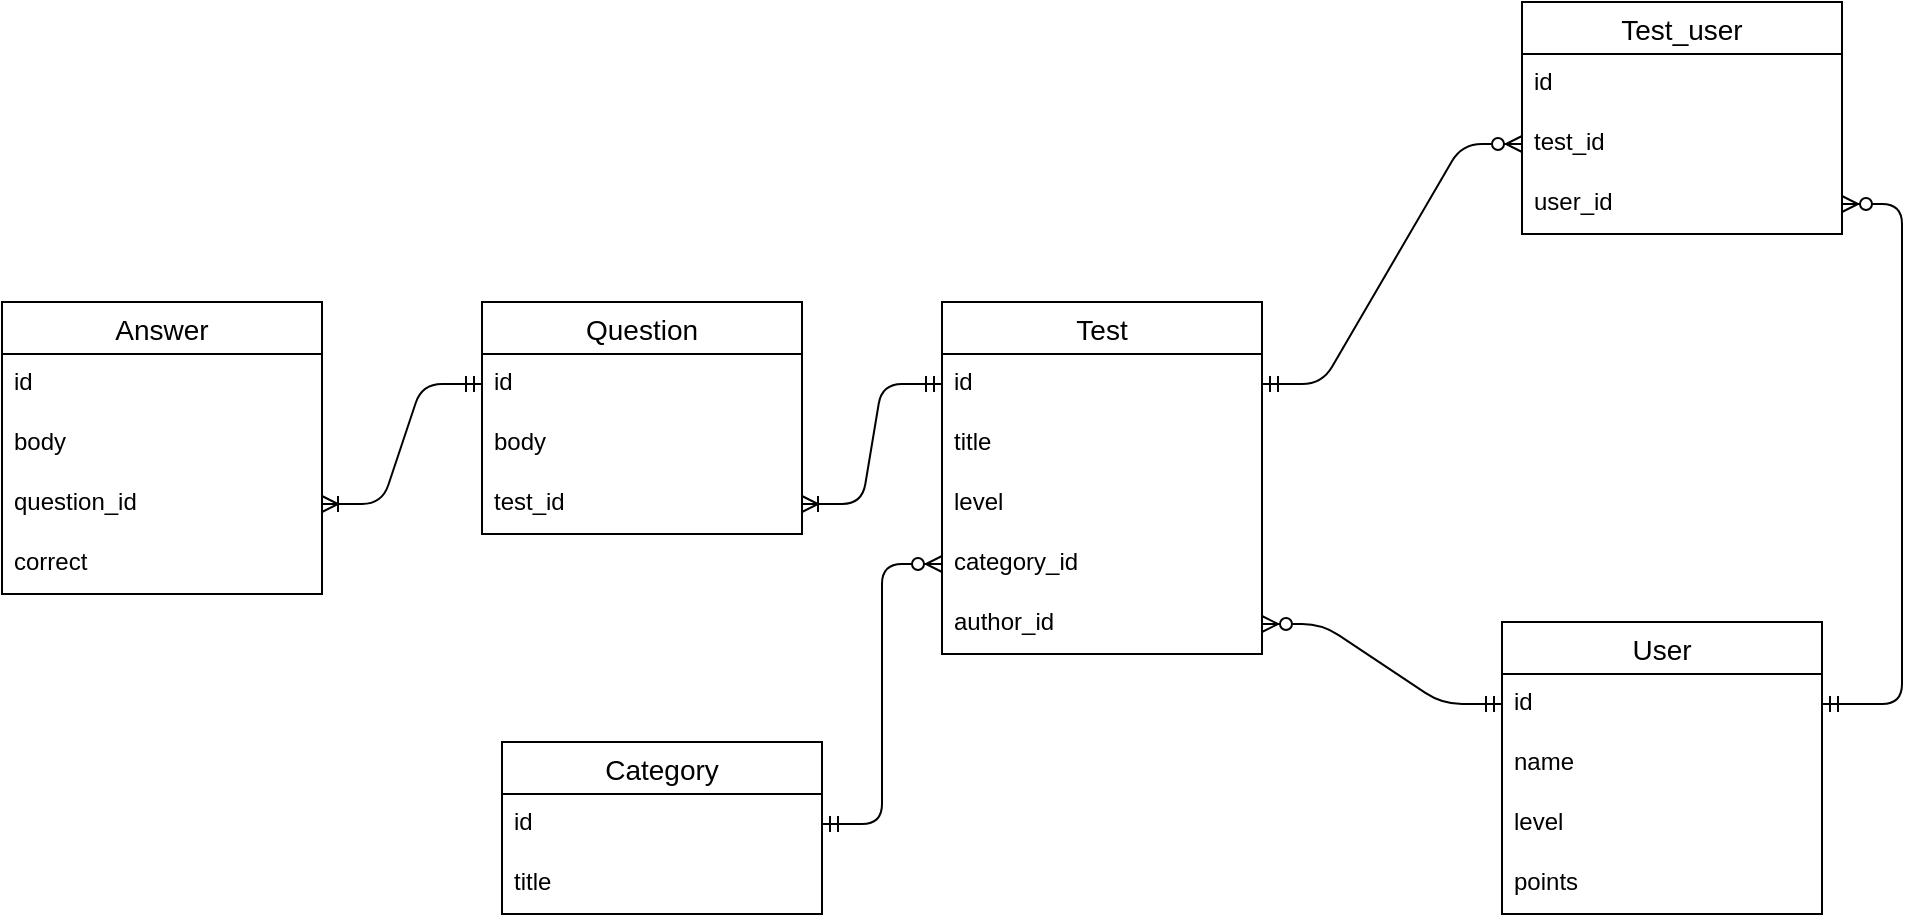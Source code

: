 <mxfile version="16.5.2" type="github">
  <diagram id="R2lEEEUBdFMjLlhIrx00" name="Page-1">
    <mxGraphModel dx="2272" dy="762" grid="1" gridSize="10" guides="1" tooltips="1" connect="1" arrows="1" fold="1" page="1" pageScale="1" pageWidth="850" pageHeight="1100" math="0" shadow="0" extFonts="Permanent Marker^https://fonts.googleapis.com/css?family=Permanent+Marker">
      <root>
        <mxCell id="0" />
        <mxCell id="1" parent="0" />
        <mxCell id="z7F1nYiFLRs2ypBUjjNm-49" value="Test" style="swimlane;fontStyle=0;childLayout=stackLayout;horizontal=1;startSize=26;horizontalStack=0;resizeParent=1;resizeParentMax=0;resizeLast=0;collapsible=1;marginBottom=0;align=center;fontSize=14;" parent="1" vertex="1">
          <mxGeometry x="340" y="230" width="160" height="176" as="geometry">
            <mxRectangle x="90" y="60" width="60" height="26" as="alternateBounds" />
          </mxGeometry>
        </mxCell>
        <mxCell id="z7F1nYiFLRs2ypBUjjNm-89" value="id" style="text;strokeColor=none;fillColor=none;spacingLeft=4;spacingRight=4;overflow=hidden;rotatable=0;points=[[0,0.5],[1,0.5]];portConstraint=eastwest;fontSize=12;" parent="z7F1nYiFLRs2ypBUjjNm-49" vertex="1">
          <mxGeometry y="26" width="160" height="30" as="geometry" />
        </mxCell>
        <mxCell id="z7F1nYiFLRs2ypBUjjNm-51" value="title" style="text;strokeColor=none;fillColor=none;spacingLeft=4;spacingRight=4;overflow=hidden;rotatable=0;points=[[0,0.5],[1,0.5]];portConstraint=eastwest;fontSize=12;" parent="z7F1nYiFLRs2ypBUjjNm-49" vertex="1">
          <mxGeometry y="56" width="160" height="30" as="geometry" />
        </mxCell>
        <mxCell id="z7F1nYiFLRs2ypBUjjNm-52" value="level&#xa;" style="text;strokeColor=none;fillColor=none;spacingLeft=4;spacingRight=4;overflow=hidden;rotatable=0;points=[[0,0.5],[1,0.5]];portConstraint=eastwest;fontSize=12;" parent="z7F1nYiFLRs2ypBUjjNm-49" vertex="1">
          <mxGeometry y="86" width="160" height="30" as="geometry" />
        </mxCell>
        <mxCell id="z7F1nYiFLRs2ypBUjjNm-76" value="category_id" style="text;strokeColor=none;fillColor=none;spacingLeft=4;spacingRight=4;overflow=hidden;rotatable=0;points=[[0,0.5],[1,0.5]];portConstraint=eastwest;fontSize=12;" parent="z7F1nYiFLRs2ypBUjjNm-49" vertex="1">
          <mxGeometry y="116" width="160" height="30" as="geometry" />
        </mxCell>
        <mxCell id="z7F1nYiFLRs2ypBUjjNm-77" value="author_id" style="text;strokeColor=none;fillColor=none;spacingLeft=4;spacingRight=4;overflow=hidden;rotatable=0;points=[[0,0.5],[1,0.5]];portConstraint=eastwest;fontSize=12;" parent="z7F1nYiFLRs2ypBUjjNm-49" vertex="1">
          <mxGeometry y="146" width="160" height="30" as="geometry" />
        </mxCell>
        <mxCell id="z7F1nYiFLRs2ypBUjjNm-53" value="Test_user" style="swimlane;fontStyle=0;childLayout=stackLayout;horizontal=1;startSize=26;horizontalStack=0;resizeParent=1;resizeParentMax=0;resizeLast=0;collapsible=1;marginBottom=0;align=center;fontSize=14;" parent="1" vertex="1">
          <mxGeometry x="630" y="80" width="160" height="116" as="geometry" />
        </mxCell>
        <mxCell id="z7F1nYiFLRs2ypBUjjNm-94" value="id" style="text;strokeColor=none;fillColor=none;spacingLeft=4;spacingRight=4;overflow=hidden;rotatable=0;points=[[0,0.5],[1,0.5]];portConstraint=eastwest;fontSize=12;" parent="z7F1nYiFLRs2ypBUjjNm-53" vertex="1">
          <mxGeometry y="26" width="160" height="30" as="geometry" />
        </mxCell>
        <mxCell id="z7F1nYiFLRs2ypBUjjNm-54" value="test_id" style="text;strokeColor=none;fillColor=none;spacingLeft=4;spacingRight=4;overflow=hidden;rotatable=0;points=[[0,0.5],[1,0.5]];portConstraint=eastwest;fontSize=12;" parent="z7F1nYiFLRs2ypBUjjNm-53" vertex="1">
          <mxGeometry y="56" width="160" height="30" as="geometry" />
        </mxCell>
        <mxCell id="z7F1nYiFLRs2ypBUjjNm-55" value="user_id" style="text;strokeColor=none;fillColor=none;spacingLeft=4;spacingRight=4;overflow=hidden;rotatable=0;points=[[0,0.5],[1,0.5]];portConstraint=eastwest;fontSize=12;" parent="z7F1nYiFLRs2ypBUjjNm-53" vertex="1">
          <mxGeometry y="86" width="160" height="30" as="geometry" />
        </mxCell>
        <mxCell id="z7F1nYiFLRs2ypBUjjNm-57" value="Category" style="swimlane;fontStyle=0;childLayout=stackLayout;horizontal=1;startSize=26;horizontalStack=0;resizeParent=1;resizeParentMax=0;resizeLast=0;collapsible=1;marginBottom=0;align=center;fontSize=14;" parent="1" vertex="1">
          <mxGeometry x="120" y="450" width="160" height="86" as="geometry" />
        </mxCell>
        <mxCell id="z7F1nYiFLRs2ypBUjjNm-93" value="id" style="text;strokeColor=none;fillColor=none;spacingLeft=4;spacingRight=4;overflow=hidden;rotatable=0;points=[[0,0.5],[1,0.5]];portConstraint=eastwest;fontSize=12;" parent="z7F1nYiFLRs2ypBUjjNm-57" vertex="1">
          <mxGeometry y="26" width="160" height="30" as="geometry" />
        </mxCell>
        <mxCell id="z7F1nYiFLRs2ypBUjjNm-58" value="title" style="text;strokeColor=none;fillColor=none;spacingLeft=4;spacingRight=4;overflow=hidden;rotatable=0;points=[[0,0.5],[1,0.5]];portConstraint=eastwest;fontSize=12;" parent="z7F1nYiFLRs2ypBUjjNm-57" vertex="1">
          <mxGeometry y="56" width="160" height="30" as="geometry" />
        </mxCell>
        <mxCell id="z7F1nYiFLRs2ypBUjjNm-62" value="Question" style="swimlane;fontStyle=0;childLayout=stackLayout;horizontal=1;startSize=26;horizontalStack=0;resizeParent=1;resizeParentMax=0;resizeLast=0;collapsible=1;marginBottom=0;align=center;fontSize=14;" parent="1" vertex="1">
          <mxGeometry x="110" y="230" width="160" height="116" as="geometry" />
        </mxCell>
        <mxCell id="z7F1nYiFLRs2ypBUjjNm-88" value="id" style="text;strokeColor=none;fillColor=none;spacingLeft=4;spacingRight=4;overflow=hidden;rotatable=0;points=[[0,0.5],[1,0.5]];portConstraint=eastwest;fontSize=12;" parent="z7F1nYiFLRs2ypBUjjNm-62" vertex="1">
          <mxGeometry y="26" width="160" height="30" as="geometry" />
        </mxCell>
        <mxCell id="z7F1nYiFLRs2ypBUjjNm-63" value="body" style="text;strokeColor=none;fillColor=none;spacingLeft=4;spacingRight=4;overflow=hidden;rotatable=0;points=[[0,0.5],[1,0.5]];portConstraint=eastwest;fontSize=12;" parent="z7F1nYiFLRs2ypBUjjNm-62" vertex="1">
          <mxGeometry y="56" width="160" height="30" as="geometry" />
        </mxCell>
        <mxCell id="z7F1nYiFLRs2ypBUjjNm-64" value="test_id" style="text;strokeColor=none;fillColor=none;spacingLeft=4;spacingRight=4;overflow=hidden;rotatable=0;points=[[0,0.5],[1,0.5]];portConstraint=eastwest;fontSize=12;" parent="z7F1nYiFLRs2ypBUjjNm-62" vertex="1">
          <mxGeometry y="86" width="160" height="30" as="geometry" />
        </mxCell>
        <mxCell id="z7F1nYiFLRs2ypBUjjNm-66" value="User" style="swimlane;fontStyle=0;childLayout=stackLayout;horizontal=1;startSize=26;horizontalStack=0;resizeParent=1;resizeParentMax=0;resizeLast=0;collapsible=1;marginBottom=0;align=center;fontSize=14;" parent="1" vertex="1">
          <mxGeometry x="620" y="390" width="160" height="146" as="geometry" />
        </mxCell>
        <mxCell id="z7F1nYiFLRs2ypBUjjNm-95" value="id" style="text;strokeColor=none;fillColor=none;spacingLeft=4;spacingRight=4;overflow=hidden;rotatable=0;points=[[0,0.5],[1,0.5]];portConstraint=eastwest;fontSize=12;" parent="z7F1nYiFLRs2ypBUjjNm-66" vertex="1">
          <mxGeometry y="26" width="160" height="30" as="geometry" />
        </mxCell>
        <mxCell id="z7F1nYiFLRs2ypBUjjNm-67" value="name" style="text;strokeColor=none;fillColor=none;spacingLeft=4;spacingRight=4;overflow=hidden;rotatable=0;points=[[0,0.5],[1,0.5]];portConstraint=eastwest;fontSize=12;" parent="z7F1nYiFLRs2ypBUjjNm-66" vertex="1">
          <mxGeometry y="56" width="160" height="30" as="geometry" />
        </mxCell>
        <mxCell id="z7F1nYiFLRs2ypBUjjNm-68" value="level" style="text;strokeColor=none;fillColor=none;spacingLeft=4;spacingRight=4;overflow=hidden;rotatable=0;points=[[0,0.5],[1,0.5]];portConstraint=eastwest;fontSize=12;" parent="z7F1nYiFLRs2ypBUjjNm-66" vertex="1">
          <mxGeometry y="86" width="160" height="30" as="geometry" />
        </mxCell>
        <mxCell id="z7F1nYiFLRs2ypBUjjNm-69" value="points" style="text;strokeColor=none;fillColor=none;spacingLeft=4;spacingRight=4;overflow=hidden;rotatable=0;points=[[0,0.5],[1,0.5]];portConstraint=eastwest;fontSize=12;" parent="z7F1nYiFLRs2ypBUjjNm-66" vertex="1">
          <mxGeometry y="116" width="160" height="30" as="geometry" />
        </mxCell>
        <mxCell id="z7F1nYiFLRs2ypBUjjNm-70" value="Answer" style="swimlane;fontStyle=0;childLayout=stackLayout;horizontal=1;startSize=26;horizontalStack=0;resizeParent=1;resizeParentMax=0;resizeLast=0;collapsible=1;marginBottom=0;align=center;fontSize=14;" parent="1" vertex="1">
          <mxGeometry x="-130" y="230" width="160" height="146" as="geometry" />
        </mxCell>
        <mxCell id="z7F1nYiFLRs2ypBUjjNm-90" value="id" style="text;strokeColor=none;fillColor=none;spacingLeft=4;spacingRight=4;overflow=hidden;rotatable=0;points=[[0,0.5],[1,0.5]];portConstraint=eastwest;fontSize=12;" parent="z7F1nYiFLRs2ypBUjjNm-70" vertex="1">
          <mxGeometry y="26" width="160" height="30" as="geometry" />
        </mxCell>
        <mxCell id="z7F1nYiFLRs2ypBUjjNm-71" value="body" style="text;strokeColor=none;fillColor=none;spacingLeft=4;spacingRight=4;overflow=hidden;rotatable=0;points=[[0,0.5],[1,0.5]];portConstraint=eastwest;fontSize=12;" parent="z7F1nYiFLRs2ypBUjjNm-70" vertex="1">
          <mxGeometry y="56" width="160" height="30" as="geometry" />
        </mxCell>
        <mxCell id="z7F1nYiFLRs2ypBUjjNm-72" value="question_id" style="text;strokeColor=none;fillColor=none;spacingLeft=4;spacingRight=4;overflow=hidden;rotatable=0;points=[[0,0.5],[1,0.5]];portConstraint=eastwest;fontSize=12;" parent="z7F1nYiFLRs2ypBUjjNm-70" vertex="1">
          <mxGeometry y="86" width="160" height="30" as="geometry" />
        </mxCell>
        <mxCell id="z7F1nYiFLRs2ypBUjjNm-73" value="correct" style="text;strokeColor=none;fillColor=none;spacingLeft=4;spacingRight=4;overflow=hidden;rotatable=0;points=[[0,0.5],[1,0.5]];portConstraint=eastwest;fontSize=12;" parent="z7F1nYiFLRs2ypBUjjNm-70" vertex="1">
          <mxGeometry y="116" width="160" height="30" as="geometry" />
        </mxCell>
        <mxCell id="z7F1nYiFLRs2ypBUjjNm-85" value="" style="edgeStyle=entityRelationEdgeStyle;fontSize=12;html=1;endArrow=ERzeroToMany;startArrow=ERmandOne;rounded=1;exitX=1;exitY=0.5;exitDx=0;exitDy=0;" parent="1" source="z7F1nYiFLRs2ypBUjjNm-93" target="z7F1nYiFLRs2ypBUjjNm-76" edge="1">
          <mxGeometry width="100" height="100" relative="1" as="geometry">
            <mxPoint x="340" y="310" as="sourcePoint" />
            <mxPoint x="440" y="210" as="targetPoint" />
          </mxGeometry>
        </mxCell>
        <mxCell id="z7F1nYiFLRs2ypBUjjNm-92" value="" style="edgeStyle=entityRelationEdgeStyle;fontSize=12;html=1;endArrow=ERoneToMany;startArrow=ERmandOne;rounded=1;" parent="1" source="z7F1nYiFLRs2ypBUjjNm-88" target="z7F1nYiFLRs2ypBUjjNm-72" edge="1">
          <mxGeometry width="100" height="100" relative="1" as="geometry">
            <mxPoint x="30" y="240" as="sourcePoint" />
            <mxPoint x="90" y="90" as="targetPoint" />
          </mxGeometry>
        </mxCell>
        <mxCell id="z7F1nYiFLRs2ypBUjjNm-97" value="" style="edgeStyle=entityRelationEdgeStyle;fontSize=12;html=1;endArrow=ERzeroToMany;startArrow=ERmandOne;rounded=1;exitX=1;exitY=0.5;exitDx=0;exitDy=0;" parent="1" source="z7F1nYiFLRs2ypBUjjNm-89" target="z7F1nYiFLRs2ypBUjjNm-54" edge="1">
          <mxGeometry width="100" height="100" relative="1" as="geometry">
            <mxPoint x="450" y="160" as="sourcePoint" />
            <mxPoint x="550" y="60" as="targetPoint" />
          </mxGeometry>
        </mxCell>
        <mxCell id="z7F1nYiFLRs2ypBUjjNm-98" value="" style="edgeStyle=entityRelationEdgeStyle;fontSize=12;html=1;endArrow=ERzeroToMany;startArrow=ERmandOne;rounded=1;exitX=1;exitY=0.5;exitDx=0;exitDy=0;" parent="1" source="z7F1nYiFLRs2ypBUjjNm-95" target="z7F1nYiFLRs2ypBUjjNm-55" edge="1">
          <mxGeometry width="100" height="100" relative="1" as="geometry">
            <mxPoint x="640" y="338" as="sourcePoint" />
            <mxPoint x="740" y="238" as="targetPoint" />
          </mxGeometry>
        </mxCell>
        <mxCell id="ZNk5_Tx-5zsyPdLG7Lex-2" value="" style="edgeStyle=entityRelationEdgeStyle;fontSize=12;html=1;endArrow=ERzeroToMany;startArrow=ERmandOne;rounded=1;" edge="1" parent="1" source="z7F1nYiFLRs2ypBUjjNm-95" target="z7F1nYiFLRs2ypBUjjNm-77">
          <mxGeometry width="100" height="100" relative="1" as="geometry">
            <mxPoint x="540" y="630" as="sourcePoint" />
            <mxPoint x="530" y="450" as="targetPoint" />
          </mxGeometry>
        </mxCell>
        <mxCell id="ZNk5_Tx-5zsyPdLG7Lex-3" value="" style="edgeStyle=entityRelationEdgeStyle;fontSize=12;html=1;endArrow=ERoneToMany;startArrow=ERmandOne;rounded=1;entryX=1;entryY=0.5;entryDx=0;entryDy=0;exitX=0;exitY=0.5;exitDx=0;exitDy=0;" edge="1" parent="1" source="z7F1nYiFLRs2ypBUjjNm-89" target="z7F1nYiFLRs2ypBUjjNm-64">
          <mxGeometry width="100" height="100" relative="1" as="geometry">
            <mxPoint x="220" y="430" as="sourcePoint" />
            <mxPoint x="320" y="330" as="targetPoint" />
          </mxGeometry>
        </mxCell>
      </root>
    </mxGraphModel>
  </diagram>
</mxfile>
